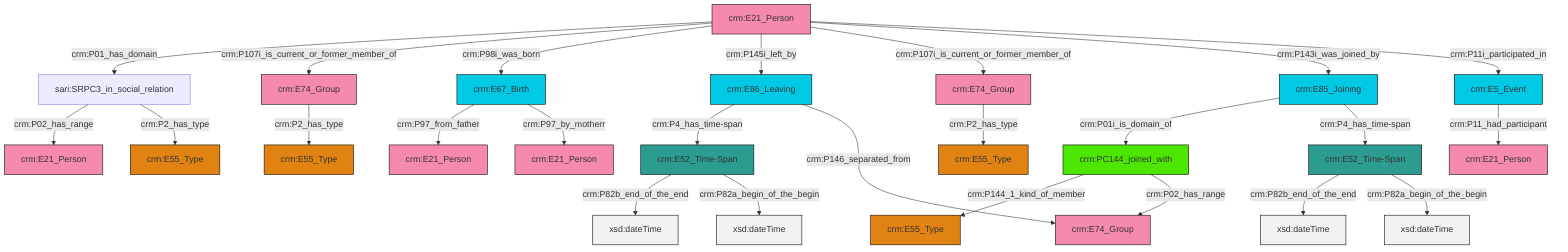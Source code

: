 graph TD
classDef Literal fill:#f2f2f2,stroke:#000000;
classDef CRM_Entity fill:#FFFFFF,stroke:#000000;
classDef Temporal_Entity fill:#00C9E6, stroke:#000000;
classDef Type fill:#E18312, stroke:#000000;
classDef Time-Span fill:#2C9C91, stroke:#000000;
classDef Appellation fill:#FFEB7F, stroke:#000000;
classDef Place fill:#008836, stroke:#000000;
classDef Persistent_Item fill:#B266B2, stroke:#000000;
classDef Conceptual_Object fill:#FFD700, stroke:#000000;
classDef Physical_Thing fill:#D2B48C, stroke:#000000;
classDef Actor fill:#f58aad, stroke:#000000;
classDef PC_Classes fill:#4ce600, stroke:#000000;
classDef Multi fill:#cccccc,stroke:#000000;

0["crm:E86_Leaving"]:::Temporal_Entity -->|crm:P4_has_time-span| 1["crm:E52_Time-Span"]:::Time-Span
2["crm:E85_Joining"]:::Temporal_Entity -->|crm:P01i_is_domain_of| 3["crm:PC144_joined_with"]:::PC_Classes
4["crm:E67_Birth"]:::Temporal_Entity -->|crm:P97_from_father| 5["crm:E21_Person"]:::Actor
6["crm:E21_Person"]:::Actor -->|crm:P01_has_domain| 7["sari:SRPC3_in_social_relation"]:::Default
3["crm:PC144_joined_with"]:::PC_Classes -->|crm:P144_1_kind_of_member| 12["crm:E55_Type"]:::Type
1["crm:E52_Time-Span"]:::Time-Span -->|crm:P82b_end_of_the_end| 15[xsd:dateTime]:::Literal
7["sari:SRPC3_in_social_relation"]:::Default -->|crm:P02_has_range| 23["crm:E21_Person"]:::Actor
6["crm:E21_Person"]:::Actor -->|crm:P107i_is_current_or_former_member_of| 28["crm:E74_Group"]:::Actor
6["crm:E21_Person"]:::Actor -->|crm:P98i_was_born| 4["crm:E67_Birth"]:::Temporal_Entity
10["crm:E5_Event"]:::Temporal_Entity -->|crm:P11_had_participant| 32["crm:E21_Person"]:::Actor
6["crm:E21_Person"]:::Actor -->|crm:P145i_left_by| 0["crm:E86_Leaving"]:::Temporal_Entity
6["crm:E21_Person"]:::Actor -->|crm:P107i_is_current_or_former_member_of| 8["crm:E74_Group"]:::Actor
4["crm:E67_Birth"]:::Temporal_Entity -->|crm:P97_by_motherr| 26["crm:E21_Person"]:::Actor
37["crm:E52_Time-Span"]:::Time-Span -->|crm:P82b_end_of_the_end| 38[xsd:dateTime]:::Literal
28["crm:E74_Group"]:::Actor -->|crm:P2_has_type| 24["crm:E55_Type"]:::Type
1["crm:E52_Time-Span"]:::Time-Span -->|crm:P82a_begin_of_the_begin| 41[xsd:dateTime]:::Literal
37["crm:E52_Time-Span"]:::Time-Span -->|crm:P82a_begin_of_the_begin| 42[xsd:dateTime]:::Literal
7["sari:SRPC3_in_social_relation"]:::Default -->|crm:P2_has_type| 13["crm:E55_Type"]:::Type
3["crm:PC144_joined_with"]:::PC_Classes -->|crm:P02_has_range| 18["crm:E74_Group"]:::Actor
6["crm:E21_Person"]:::Actor -->|crm:P143i_was_joined_by| 2["crm:E85_Joining"]:::Temporal_Entity
8["crm:E74_Group"]:::Actor -->|crm:P2_has_type| 33["crm:E55_Type"]:::Type
2["crm:E85_Joining"]:::Temporal_Entity -->|crm:P4_has_time-span| 37["crm:E52_Time-Span"]:::Time-Span
6["crm:E21_Person"]:::Actor -->|crm:P11i_participated_in| 10["crm:E5_Event"]:::Temporal_Entity
0["crm:E86_Leaving"]:::Temporal_Entity -->|crm:P146_separated_from| 18["crm:E74_Group"]:::Actor